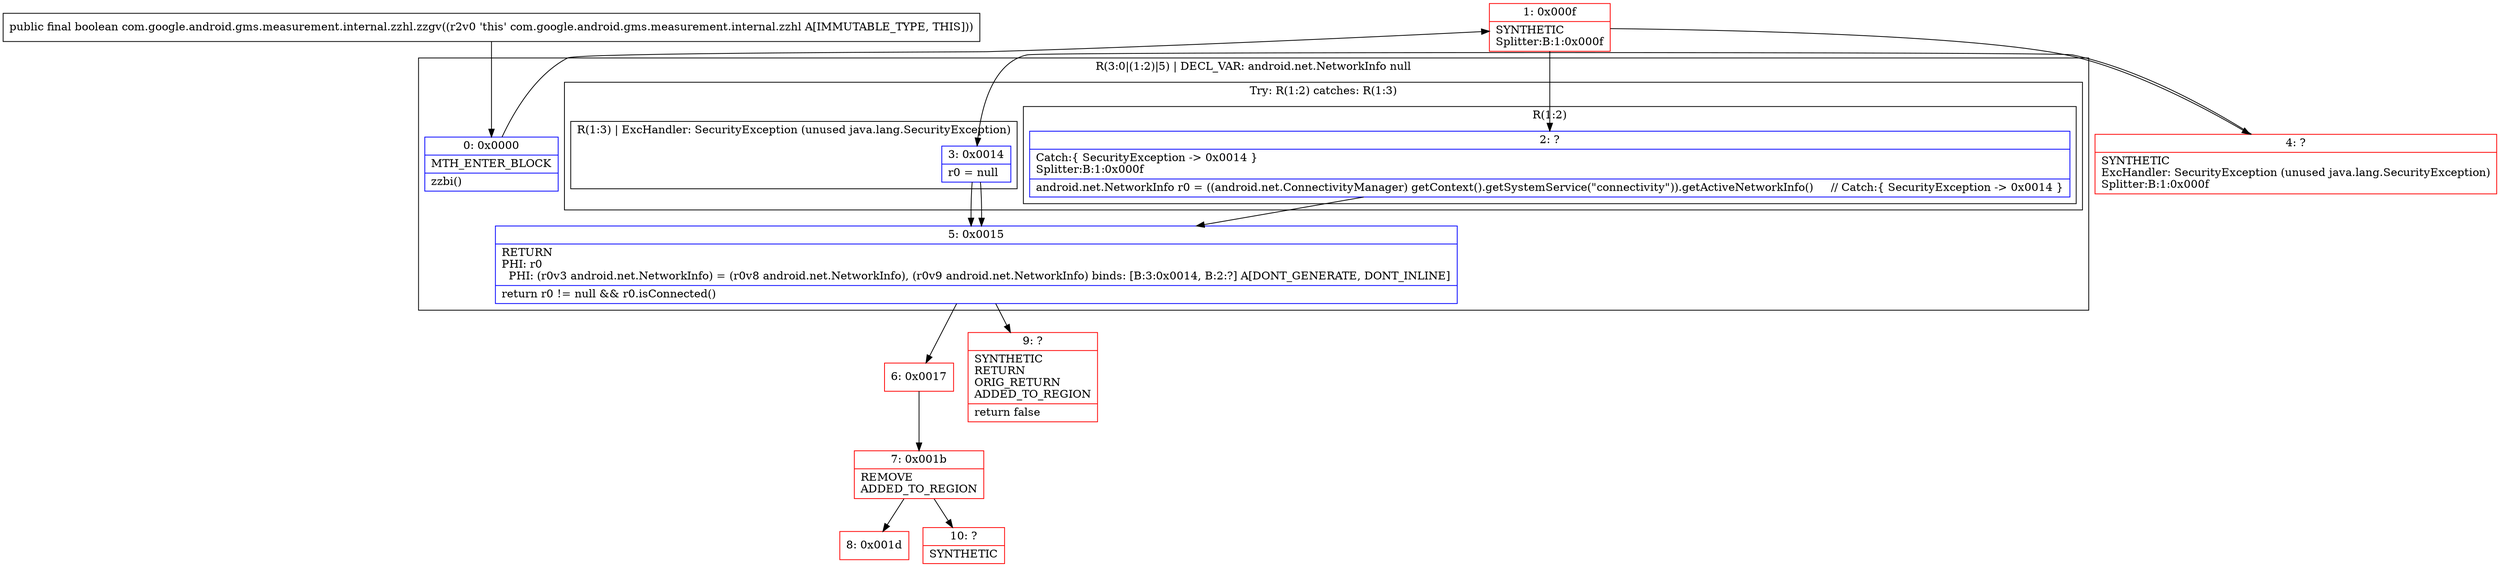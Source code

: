 digraph "CFG forcom.google.android.gms.measurement.internal.zzhl.zzgv()Z" {
subgraph cluster_Region_176264401 {
label = "R(3:0|(1:2)|5) | DECL_VAR: android.net.NetworkInfo null\l";
node [shape=record,color=blue];
Node_0 [shape=record,label="{0\:\ 0x0000|MTH_ENTER_BLOCK\l|zzbi()\l}"];
subgraph cluster_TryCatchRegion_106747400 {
label = "Try: R(1:2) catches: R(1:3)";
node [shape=record,color=blue];
subgraph cluster_Region_550980501 {
label = "R(1:2)";
node [shape=record,color=blue];
Node_2 [shape=record,label="{2\:\ ?|Catch:\{ SecurityException \-\> 0x0014 \}\lSplitter:B:1:0x000f\l|android.net.NetworkInfo r0 = ((android.net.ConnectivityManager) getContext().getSystemService(\"connectivity\")).getActiveNetworkInfo()     \/\/ Catch:\{ SecurityException \-\> 0x0014 \}\l}"];
}
subgraph cluster_Region_819456050 {
label = "R(1:3) | ExcHandler: SecurityException (unused java.lang.SecurityException)\l";
node [shape=record,color=blue];
Node_3 [shape=record,label="{3\:\ 0x0014|r0 = null\l}"];
}
}
Node_5 [shape=record,label="{5\:\ 0x0015|RETURN\lPHI: r0 \l  PHI: (r0v3 android.net.NetworkInfo) = (r0v8 android.net.NetworkInfo), (r0v9 android.net.NetworkInfo) binds: [B:3:0x0014, B:2:?] A[DONT_GENERATE, DONT_INLINE]\l|return r0 != null && r0.isConnected()\l}"];
}
subgraph cluster_Region_819456050 {
label = "R(1:3) | ExcHandler: SecurityException (unused java.lang.SecurityException)\l";
node [shape=record,color=blue];
Node_3 [shape=record,label="{3\:\ 0x0014|r0 = null\l}"];
}
Node_1 [shape=record,color=red,label="{1\:\ 0x000f|SYNTHETIC\lSplitter:B:1:0x000f\l}"];
Node_4 [shape=record,color=red,label="{4\:\ ?|SYNTHETIC\lExcHandler: SecurityException (unused java.lang.SecurityException)\lSplitter:B:1:0x000f\l}"];
Node_6 [shape=record,color=red,label="{6\:\ 0x0017}"];
Node_7 [shape=record,color=red,label="{7\:\ 0x001b|REMOVE\lADDED_TO_REGION\l}"];
Node_8 [shape=record,color=red,label="{8\:\ 0x001d}"];
Node_9 [shape=record,color=red,label="{9\:\ ?|SYNTHETIC\lRETURN\lORIG_RETURN\lADDED_TO_REGION\l|return false\l}"];
Node_10 [shape=record,color=red,label="{10\:\ ?|SYNTHETIC\l}"];
MethodNode[shape=record,label="{public final boolean com.google.android.gms.measurement.internal.zzhl.zzgv((r2v0 'this' com.google.android.gms.measurement.internal.zzhl A[IMMUTABLE_TYPE, THIS])) }"];
MethodNode -> Node_0;
Node_0 -> Node_1;
Node_2 -> Node_5;
Node_3 -> Node_5;
Node_5 -> Node_6;
Node_5 -> Node_9;
Node_3 -> Node_5;
Node_1 -> Node_2;
Node_1 -> Node_4;
Node_4 -> Node_3;
Node_6 -> Node_7;
Node_7 -> Node_8;
Node_7 -> Node_10;
}

